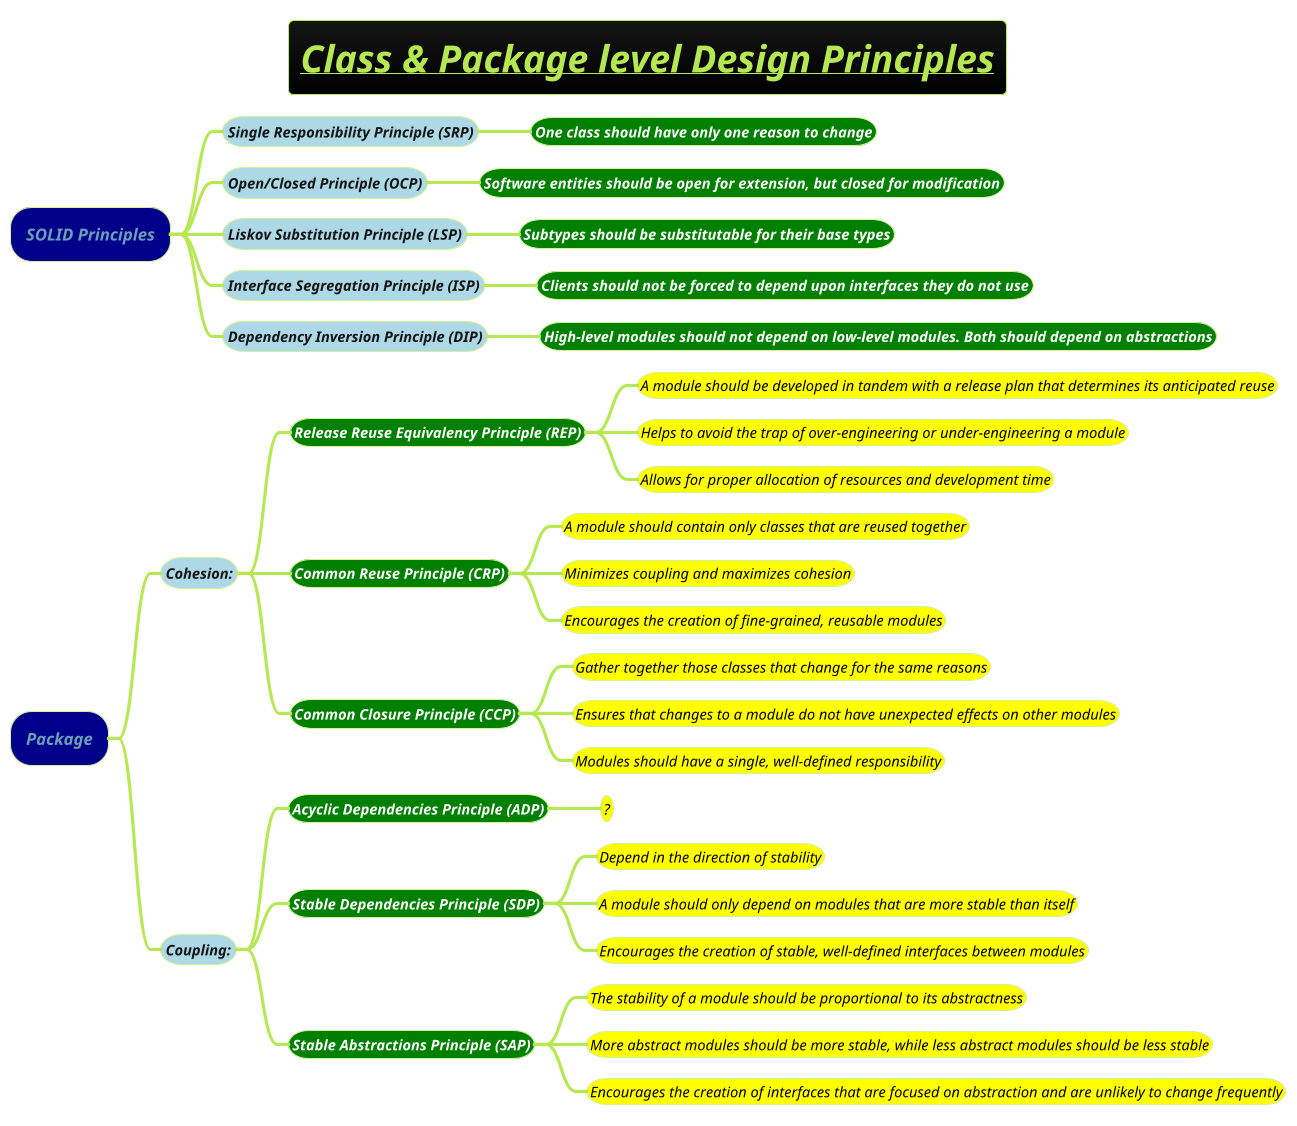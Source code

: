 @startmindmap
title =<i><b><u>Class & Package level Design Principles
!theme hacker






*[#darkblue] <i>SOLID Principles
**[#lightblue] <i><color #blac><size:14>Single Responsibility Principle (SRP)
***[#green] <b><i><color #white><size:14>One class should have only one reason to change
**[#lightblue] <i><color #blac><size:14>Open/Closed Principle (OCP)
***[#green] <b><i><color #white><size:14>Software entities should be open for extension, but closed for modification
**[#lightblue] <i><color #blac><size:14>Liskov Substitution Principle (LSP)
***[#green] <b><i><color #white><size:14>Subtypes should be substitutable for their base types
**[#lightblue] <i><color #blac><size:14>Interface Segregation Principle (ISP)
***[#green] <b><i><color #white><size:14>Clients should not be forced to depend upon interfaces they do not use
**[#lightblue] <i><color #blac><size:14>Dependency Inversion Principle (DIP)
***[#green] <b><i><color #white><size:14>High-level modules should not depend on low-level modules. Both should depend on abstractions

*[#darkblue] <i>Package
**[#lightblue] <i><color #blac><size:14>Cohesion:
***[#green] <b><i><color #white><size:14>Release Reuse Equivalency Principle (REP)
****[#yellow] <i><color #black><size:14>A module should be developed in tandem with a release plan that determines its anticipated reuse
****[#yellow] <i><color #black><size:14>Helps to avoid the trap of over-engineering or under-engineering a module
****[#yellow] <i><color #black><size:14>Allows for proper allocation of resources and development time

***[#green] <b><i><color #white><size:14>Common Reuse Principle (CRP)
****[#yellow] <i><color #black><size:14>A module should contain only classes that are reused together
****[#yellow] <i><color #black><size:14>Minimizes coupling and maximizes cohesion
****[#yellow] <i><color #black><size:14>Encourages the creation of fine-grained, reusable modules
***[#green] <b><i><color #white><size:14>Common Closure Principle (CCP)
****[#yellow] <i><color #black><size:14>Gather together those classes that change for the same reasons
****[#yellow] <i><color #black><size:14>Ensures that changes to a module do not have unexpected effects on other modules
****[#yellow] <i><color #black><size:14>Modules should have a single, well-defined responsibility

**[#lightblue] <i><color #blac><size:14>Coupling:
***[#green] <b><i><color #white><size:14>Acyclic Dependencies Principle (ADP)
****[#yellow] <i><color #black><size:14>?
***[#green] <b><i><color #white><size:14>Stable Dependencies Principle (SDP)
****[#yellow] <i><color #black><size:14>Depend in the direction of stability
****[#yellow] <i><color #black><size:14>A module should only depend on modules that are more stable than itself
****[#yellow] <i><color #black><size:14>Encourages the creation of stable, well-defined interfaces between modules

***[#green] <b><i><color #white><size:14>Stable Abstractions Principle (SAP)
****[#yellow] <i><color #black><size:14>The stability of a module should be proportional to its abstractness
****[#yellow] <i><color #black><size:14>More abstract modules should be more stable, while less abstract modules should be less stable
****[#yellow] <i><color #black><size:14>Encourages the creation of interfaces that are focused on abstraction and are unlikely to change frequently

@endmindmap
